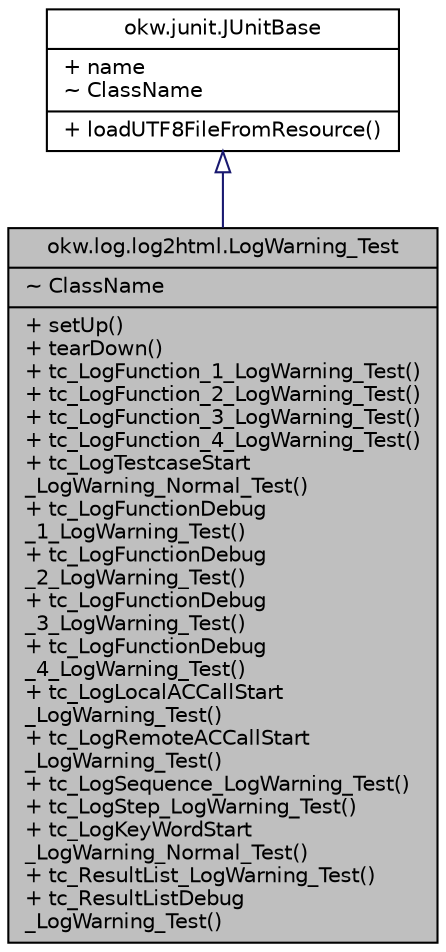 digraph "okw.log.log2html.LogWarning_Test"
{
 // INTERACTIVE_SVG=YES
 // LATEX_PDF_SIZE
  edge [fontname="Helvetica",fontsize="10",labelfontname="Helvetica",labelfontsize="10"];
  node [fontname="Helvetica",fontsize="10",shape=record];
  Node1 [label="{okw.log.log2html.LogWarning_Test\n|~ ClassName\l|+ setUp()\l+ tearDown()\l+ tc_LogFunction_1_LogWarning_Test()\l+ tc_LogFunction_2_LogWarning_Test()\l+ tc_LogFunction_3_LogWarning_Test()\l+ tc_LogFunction_4_LogWarning_Test()\l+ tc_LogTestcaseStart\l_LogWarning_Normal_Test()\l+ tc_LogFunctionDebug\l_1_LogWarning_Test()\l+ tc_LogFunctionDebug\l_2_LogWarning_Test()\l+ tc_LogFunctionDebug\l_3_LogWarning_Test()\l+ tc_LogFunctionDebug\l_4_LogWarning_Test()\l+ tc_LogLocalACCallStart\l_LogWarning_Test()\l+ tc_LogRemoteACCallStart\l_LogWarning_Test()\l+ tc_LogSequence_LogWarning_Test()\l+ tc_LogStep_LogWarning_Test()\l+ tc_LogKeyWordStart\l_LogWarning_Normal_Test()\l+ tc_ResultList_LogWarning_Test()\l+ tc_ResultListDebug\l_LogWarning_Test()\l}",height=0.2,width=0.4,color="black", fillcolor="grey75", style="filled", fontcolor="black",tooltip=" "];
  Node2 -> Node1 [dir="back",color="midnightblue",fontsize="10",style="solid",arrowtail="onormal",fontname="Helvetica"];
  Node2 [label="{okw.junit.JUnitBase\n|+ name\l~ ClassName\l|+ loadUTF8FileFromResource()\l}",height=0.2,width=0.4,color="black", fillcolor="white", style="filled",URL="$classokw_1_1junit_1_1_j_unit_base.html",tooltip="OKW Basisklasse für OKW interne JUnit Test."];
}
